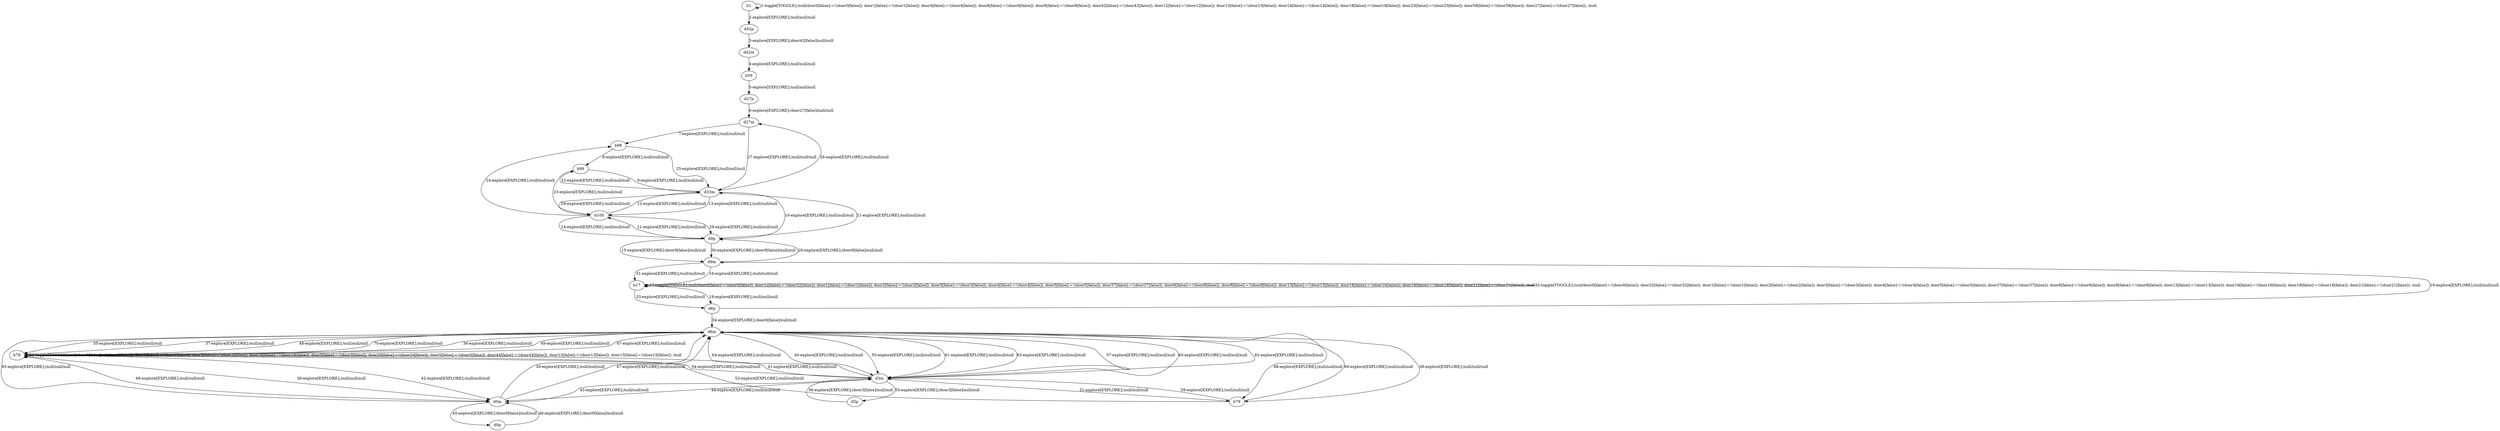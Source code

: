 # Total number of goals covered by this test: 1
# d3p --> d3m

digraph g {
"b1" -> "b1" [label = "1-toggle[TOGGLE];/null/door0[false]:=!(door0[false]); door1[false]:=!(door1[false]); door4[false]:=!(door4[false]); door6[false]:=!(door6[false]); door9[false]:=!(door9[false]); door42[false]:=!(door42[false]); door12[false]:=!(door12[false]); door13[false]:=!(door13[false]); door14[false]:=!(door14[false]); door18[false]:=!(door18[false]); door23[false]:=!(door23[false]); door58[false]:=!(door58[false]); door27[false]:=!(door27[false]); /null"];
"b1" -> "d42p" [label = "2-explore[EXPLORE];/null/null/null"];
"d42p" -> "d42m" [label = "3-explore[EXPLORE];/door42[false]/null/null"];
"d42m" -> "b59" [label = "4-explore[EXPLORE];/null/null/null"];
"b59" -> "d27p" [label = "5-explore[EXPLORE];/null/null/null"];
"d27p" -> "d27m" [label = "6-explore[EXPLORE];/door27[false]/null/null"];
"d27m" -> "b98" [label = "7-explore[EXPLORE];/null/null/null"];
"b98" -> "b99" [label = "8-explore[EXPLORE];/null/null/null"];
"b99" -> "d33m" [label = "9-explore[EXPLORE];/null/null/null"];
"d33m" -> "d9p" [label = "10-explore[EXPLORE];/null/null/null"];
"d9p" -> "b100" [label = "11-explore[EXPLORE];/null/null/null"];
"b100" -> "d33m" [label = "12-explore[EXPLORE];/null/null/null"];
"d33m" -> "b100" [label = "13-explore[EXPLORE];/null/null/null"];
"b100" -> "d9p" [label = "14-explore[EXPLORE];/null/null/null"];
"d9p" -> "d9m" [label = "15-explore[EXPLORE];/door9[false]/null/null"];
"d9m" -> "b17" [label = "16-explore[EXPLORE];/null/null/null"];
"b17" -> "b17" [label = "17-toggle[TOGGLE];/null/door0[false]:=!(door0[false]); door32[false]:=!(door32[false]); door1[false]:=!(door1[false]); door2[false]:=!(door2[false]); door3[false]:=!(door3[false]); door4[false]:=!(door4[false]); door5[false]:=!(door5[false]); door37[false]:=!(door37[false]); door6[false]:=!(door6[false]); door8[false]:=!(door8[false]); door13[false]:=!(door13[false]); door16[false]:=!(door16[false]); door18[false]:=!(door18[false]); door21[false]:=!(door21[false]); /null"];
"b17" -> "d6p" [label = "18-explore[EXPLORE];/null/null/null"];
"d6p" -> "d9m" [label = "19-explore[EXPLORE];/null/null/null"];
"d9m" -> "d9p" [label = "20-explore[EXPLORE];/door9[false]/null/null"];
"d9p" -> "d33m" [label = "21-explore[EXPLORE];/null/null/null"];
"d33m" -> "b99" [label = "22-explore[EXPLORE];/null/null/null"];
"b99" -> "b100" [label = "23-explore[EXPLORE];/null/null/null"];
"b100" -> "b98" [label = "24-explore[EXPLORE];/null/null/null"];
"b98" -> "d33m" [label = "25-explore[EXPLORE];/null/null/null"];
"d33m" -> "d27m" [label = "26-explore[EXPLORE];/null/null/null"];
"d27m" -> "d33m" [label = "27-explore[EXPLORE];/null/null/null"];
"d33m" -> "b100" [label = "28-explore[EXPLORE];/null/null/null"];
"b100" -> "d9p" [label = "29-explore[EXPLORE];/null/null/null"];
"d9p" -> "d9m" [label = "30-explore[EXPLORE];/door9[false]/null/null"];
"d9m" -> "b17" [label = "31-explore[EXPLORE];/null/null/null"];
"b17" -> "b17" [label = "32-toggle[TOGGLE];/null/door0[false]:=!(door0[false]); door32[false]:=!(door32[false]); door1[false]:=!(door1[false]); door2[false]:=!(door2[false]); door3[false]:=!(door3[false]); door4[false]:=!(door4[false]); door5[false]:=!(door5[false]); door37[false]:=!(door37[false]); door6[false]:=!(door6[false]); door8[false]:=!(door8[false]); door13[false]:=!(door13[false]); door16[false]:=!(door16[false]); door18[false]:=!(door18[false]); door21[false]:=!(door21[false]); /null"];
"b17" -> "d6p" [label = "33-explore[EXPLORE];/null/null/null"];
"d6p" -> "d6m" [label = "34-explore[EXPLORE];/door6[false]/null/null"];
"d6m" -> "b78" [label = "35-explore[EXPLORE];/null/null/null"];
"b78" -> "d6m" [label = "36-explore[EXPLORE];/null/null/null"];
"d6m" -> "b78" [label = "37-explore[EXPLORE];/null/null/null"];
"b78" -> "d0m" [label = "38-explore[EXPLORE];/null/null/null"];
"d0m" -> "d6m" [label = "39-explore[EXPLORE];/null/null/null"];
"d6m" -> "d3m" [label = "40-explore[EXPLORE];/null/null/null"];
"d3m" -> "b78" [label = "41-explore[EXPLORE];/null/null/null"];
"b78" -> "d0m" [label = "42-explore[EXPLORE];/null/null/null"];
"d0m" -> "d3m" [label = "43-explore[EXPLORE];/null/null/null"];
"d3m" -> "d0m" [label = "44-explore[EXPLORE];/null/null/null"];
"d0m" -> "d0p" [label = "45-explore[EXPLORE];/door0[false]/null/null"];
"d0p" -> "d0m" [label = "46-explore[EXPLORE];/door0[false]/null/null"];
"d0m" -> "d6m" [label = "47-explore[EXPLORE];/null/null/null"];
"d6m" -> "b78" [label = "48-explore[EXPLORE];/null/null/null"];
"b78" -> "d6m" [label = "49-explore[EXPLORE];/null/null/null"];
"d6m" -> "d3m" [label = "50-explore[EXPLORE];/null/null/null"];
"d3m" -> "b79" [label = "51-explore[EXPLORE];/null/null/null"];
"b79" -> "b78" [label = "52-explore[EXPLORE];/null/null/null"];
"b78" -> "b78" [label = "53-toggle[TOGGLE];/null/door0[false]:=!(door0[false]); door1[false]:=!(door1[false]); door2[false]:=!(door2[false]); door18[false]:=!(door18[false]); door3[false]:=!(door3[false]); door20[false]:=!(door20[false]); door5[false]:=!(door5[false]); door44[false]:=!(door44[false]); door13[false]:=!(door13[false]); door15[false]:=!(door15[false]); /null"];
"b78" -> "d3m" [label = "54-explore[EXPLORE];/null/null/null"];
"d3m" -> "d3p" [label = "55-explore[EXPLORE];/door3[false]/null/null"];
"d3p" -> "d3m" [label = "56-explore[EXPLORE];/door3[false]/null/null"];
"d3m" -> "d6m" [label = "57-explore[EXPLORE];/null/null/null"];
"d6m" -> "b79" [label = "58-explore[EXPLORE];/null/null/null"];
"b79" -> "d3m" [label = "59-explore[EXPLORE];/null/null/null"];
"d3m" -> "d6m" [label = "60-explore[EXPLORE];/null/null/null"];
"d6m" -> "d3m" [label = "61-explore[EXPLORE];/null/null/null"];
"d3m" -> "d6m" [label = "62-explore[EXPLORE];/null/null/null"];
"d6m" -> "d3m" [label = "63-explore[EXPLORE];/null/null/null"];
"d3m" -> "d6m" [label = "64-explore[EXPLORE];/null/null/null"];
"d6m" -> "d0m" [label = "65-explore[EXPLORE];/null/null/null"];
"d0m" -> "b78" [label = "66-explore[EXPLORE];/null/null/null"];
"b78" -> "d6m" [label = "67-explore[EXPLORE];/null/null/null"];
"d6m" -> "b79" [label = "68-explore[EXPLORE];/null/null/null"];
"b79" -> "d6m" [label = "69-explore[EXPLORE];/null/null/null"];
"d6m" -> "b78" [label = "70-explore[EXPLORE];/null/null/null"];
}